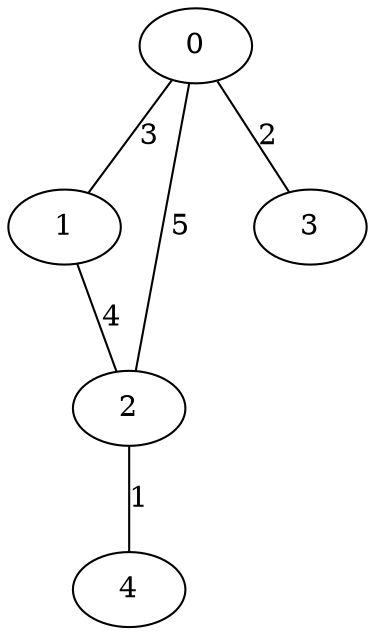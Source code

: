 graph G {
    0 -- 1 [label="3"];
    0 -- 2 [label="5"];
    0 -- 3 [label="2"];
    1 -- 2 [label="4"];
    2 -- 4 [label="1"];
}
